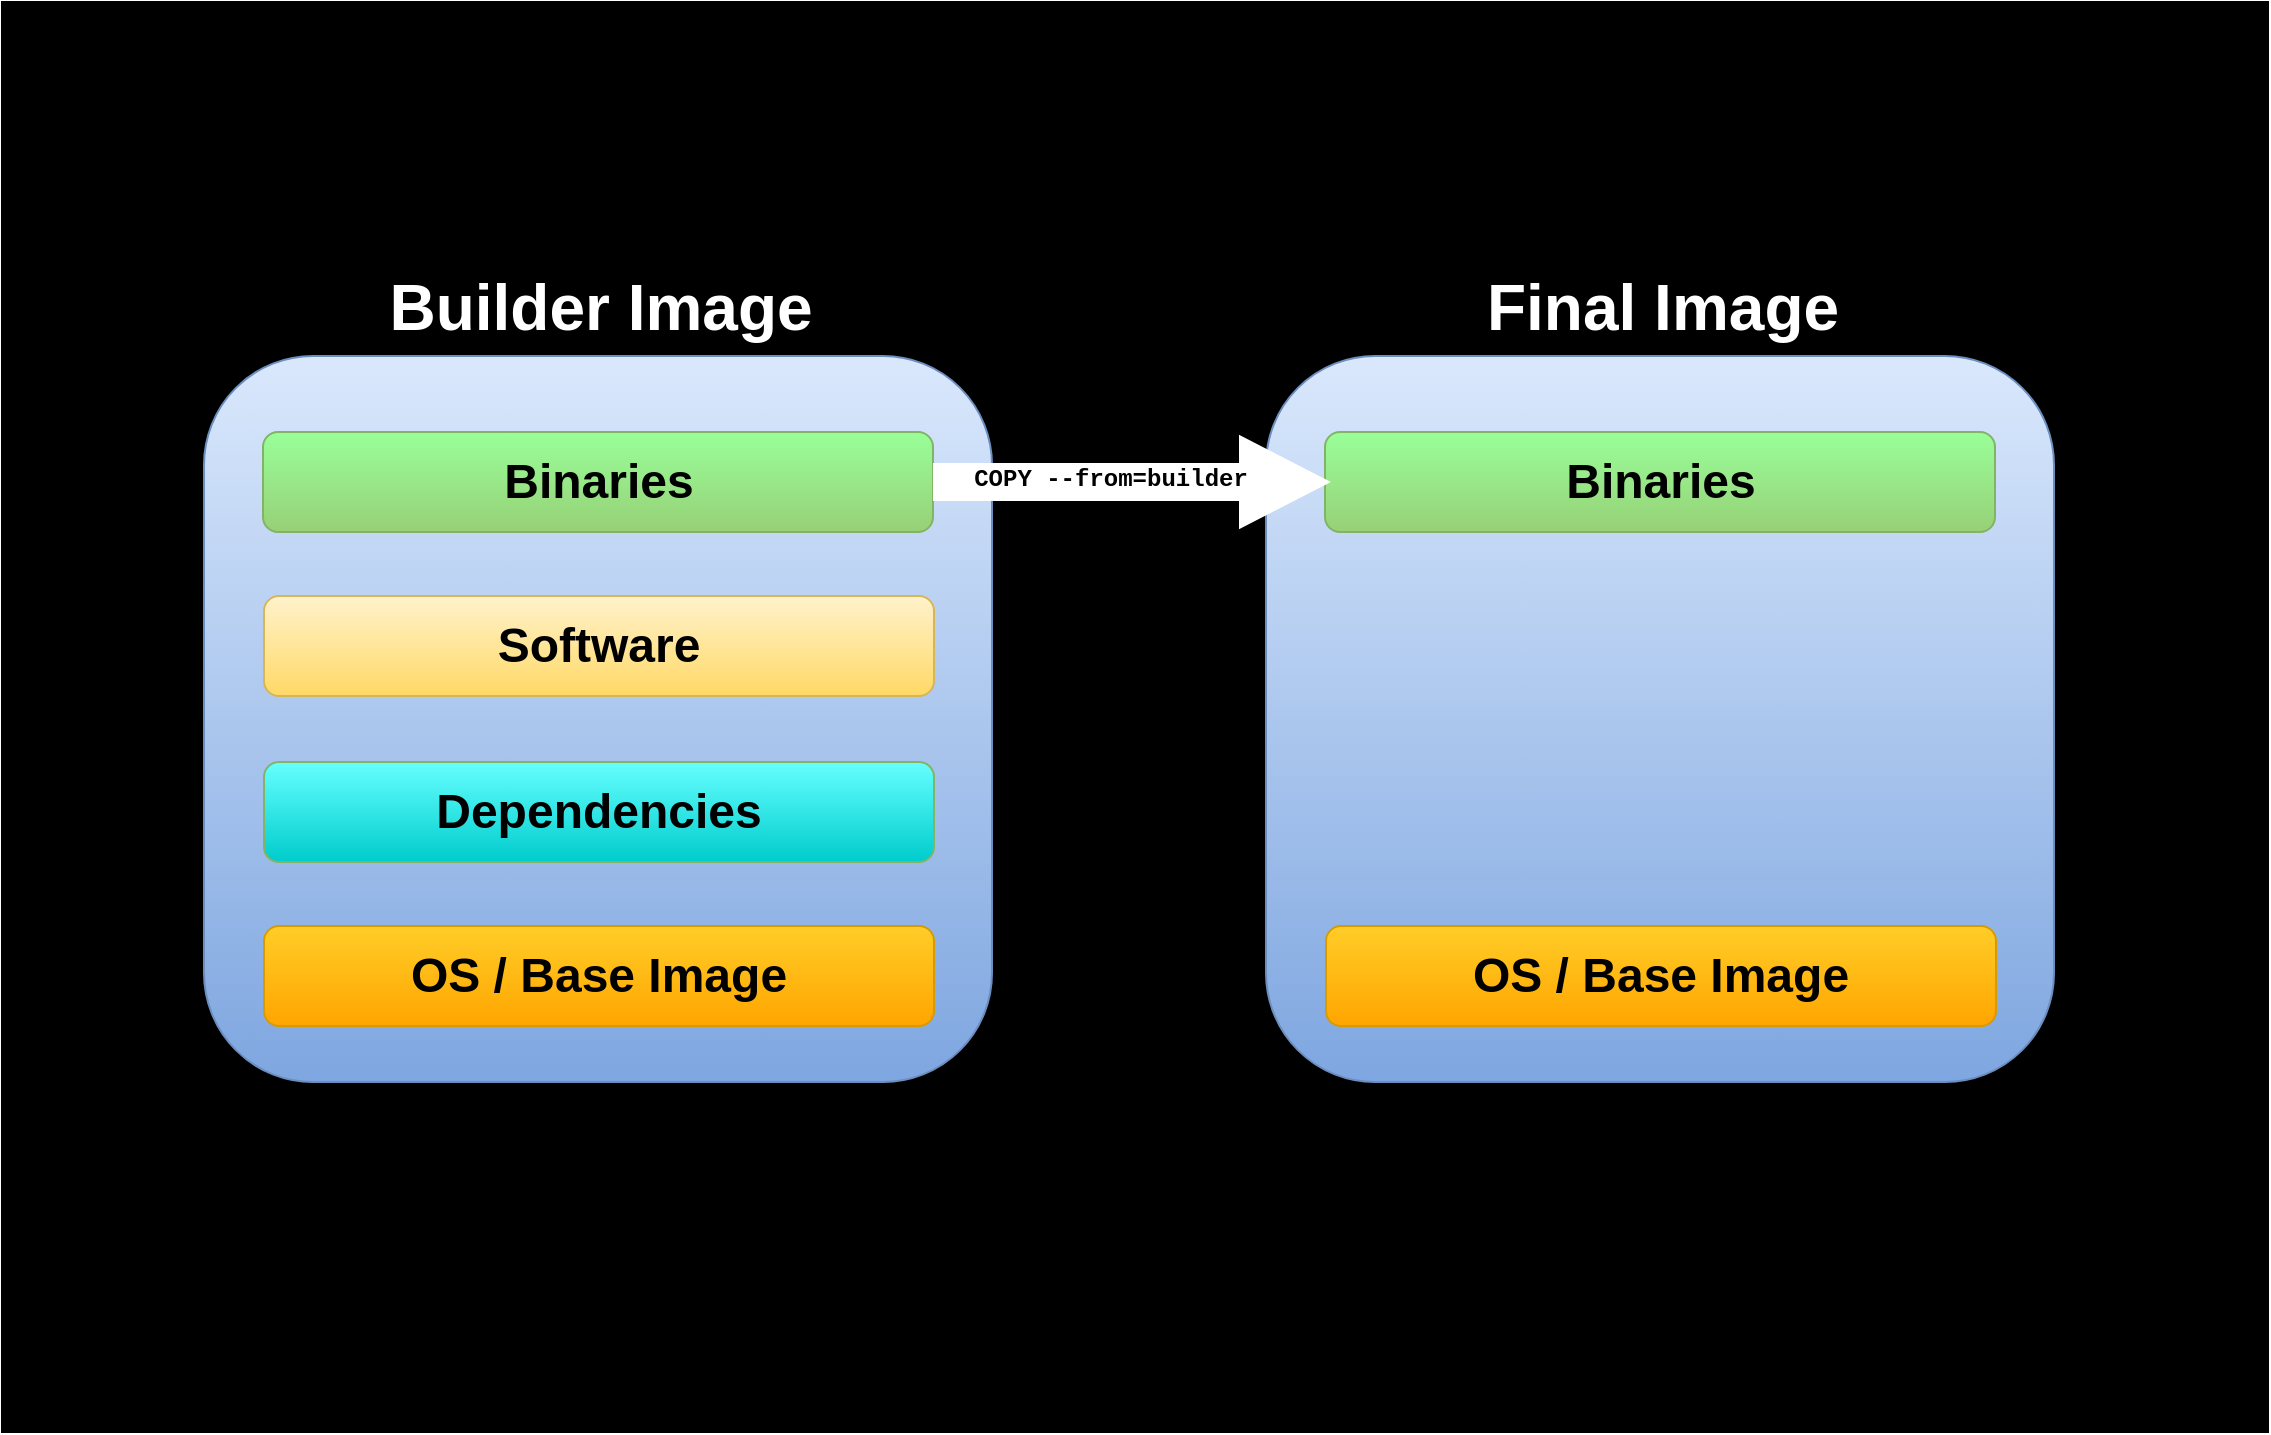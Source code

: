 <mxfile version="24.0.4" type="device">
  <diagram name="Page-1" id="ttLbb8EPUdfauJrKSJvY">
    <mxGraphModel dx="1642" dy="1328" grid="0" gridSize="10" guides="1" tooltips="1" connect="1" arrows="1" fold="1" page="0" pageScale="1" pageWidth="850" pageHeight="1100" math="0" shadow="0">
      <root>
        <mxCell id="0" />
        <mxCell id="1" parent="0" />
        <mxCell id="4fhEWYTqs3r3j7yKjbOE-15" value="" style="rounded=0;whiteSpace=wrap;html=1;fillColor=#000000;" vertex="1" parent="1">
          <mxGeometry x="-374" y="-135" width="1133" height="715" as="geometry" />
        </mxCell>
        <mxCell id="4fhEWYTqs3r3j7yKjbOE-1" value="" style="rounded=1;whiteSpace=wrap;html=1;fillColor=#dae8fc;gradientColor=#7ea6e0;strokeColor=#6c8ebf;" vertex="1" parent="1">
          <mxGeometry x="-273" y="42" width="394" height="363" as="geometry" />
        </mxCell>
        <mxCell id="4fhEWYTqs3r3j7yKjbOE-3" value="&lt;b&gt;&lt;font style=&quot;font-size: 24px;&quot;&gt;Software&lt;/font&gt;&lt;/b&gt;" style="rounded=1;whiteSpace=wrap;html=1;fillColor=#fff2cc;gradientColor=#ffd966;strokeColor=#d6b656;" vertex="1" parent="1">
          <mxGeometry x="-243" y="162" width="335" height="50" as="geometry" />
        </mxCell>
        <mxCell id="4fhEWYTqs3r3j7yKjbOE-4" value="&lt;b&gt;&lt;font style=&quot;font-size: 24px;&quot;&gt;OS / Base Image&lt;/font&gt;&lt;/b&gt;" style="rounded=1;whiteSpace=wrap;html=1;fillColor=#ffcd28;gradientColor=#ffa500;strokeColor=#d79b00;" vertex="1" parent="1">
          <mxGeometry x="-243" y="327" width="335" height="50" as="geometry" />
        </mxCell>
        <mxCell id="4fhEWYTqs3r3j7yKjbOE-5" value="&lt;b&gt;&lt;font style=&quot;font-size: 24px;&quot;&gt;Dependencies&lt;/font&gt;&lt;/b&gt;" style="rounded=1;whiteSpace=wrap;html=1;fillColor=#66FFFF;gradientColor=#00CCCC;strokeColor=#82b366;" vertex="1" parent="1">
          <mxGeometry x="-243" y="245" width="335" height="50" as="geometry" />
        </mxCell>
        <mxCell id="4fhEWYTqs3r3j7yKjbOE-6" value="&lt;b&gt;&lt;font style=&quot;font-size: 24px;&quot;&gt;Binaries&lt;/font&gt;&lt;/b&gt;" style="rounded=1;whiteSpace=wrap;html=1;fillColor=#99FF99;gradientColor=#97d077;strokeColor=#82b366;" vertex="1" parent="1">
          <mxGeometry x="-243.5" y="80" width="335" height="50" as="geometry" />
        </mxCell>
        <mxCell id="4fhEWYTqs3r3j7yKjbOE-7" value="&lt;b&gt;&lt;font color=&quot;#ffffff&quot; style=&quot;font-size: 32px;&quot;&gt;Builder Image&lt;/font&gt;&lt;/b&gt;" style="text;html=1;align=center;verticalAlign=middle;resizable=0;points=[];autosize=1;strokeColor=none;fillColor=none;fontSize=16;" vertex="1" parent="1">
          <mxGeometry x="-190.5" y="-7" width="230" height="50" as="geometry" />
        </mxCell>
        <mxCell id="4fhEWYTqs3r3j7yKjbOE-10" value="" style="rounded=1;whiteSpace=wrap;html=1;fillColor=#dae8fc;gradientColor=#7ea6e0;strokeColor=#6c8ebf;" vertex="1" parent="1">
          <mxGeometry x="258" y="42" width="394" height="363" as="geometry" />
        </mxCell>
        <mxCell id="4fhEWYTqs3r3j7yKjbOE-11" value="&lt;b&gt;&lt;font color=&quot;#ffffff&quot; style=&quot;font-size: 32px;&quot;&gt;Final Image&lt;/font&gt;&lt;/b&gt;" style="text;html=1;align=center;verticalAlign=middle;resizable=0;points=[];autosize=1;strokeColor=none;fillColor=none;fontSize=16;" vertex="1" parent="1">
          <mxGeometry x="358.5" y="-7" width="194" height="50" as="geometry" />
        </mxCell>
        <mxCell id="4fhEWYTqs3r3j7yKjbOE-12" value="&lt;b&gt;&lt;font style=&quot;font-size: 24px;&quot;&gt;OS / Base Image&lt;/font&gt;&lt;/b&gt;" style="rounded=1;whiteSpace=wrap;html=1;fillColor=#ffcd28;gradientColor=#ffa500;strokeColor=#d79b00;" vertex="1" parent="1">
          <mxGeometry x="288" y="327" width="335" height="50" as="geometry" />
        </mxCell>
        <mxCell id="4fhEWYTqs3r3j7yKjbOE-13" value="&lt;b&gt;&lt;font style=&quot;font-size: 24px;&quot;&gt;Binaries&lt;/font&gt;&lt;/b&gt;" style="rounded=1;whiteSpace=wrap;html=1;fillColor=#99FF99;gradientColor=#97d077;strokeColor=#82b366;" vertex="1" parent="1">
          <mxGeometry x="287.5" y="80" width="335" height="50" as="geometry" />
        </mxCell>
        <mxCell id="4fhEWYTqs3r3j7yKjbOE-16" value="" style="shape=flexArrow;endArrow=classic;html=1;rounded=0;fontSize=12;startSize=8;endSize=11;curved=1;entryX=0;entryY=0.5;entryDx=0;entryDy=0;strokeColor=#FFFFFF;fillColor=default;exitX=1;exitY=0.5;exitDx=0;exitDy=0;strokeWidth=5;" edge="1" parent="1" source="4fhEWYTqs3r3j7yKjbOE-6" target="4fhEWYTqs3r3j7yKjbOE-13">
          <mxGeometry width="50" height="50" relative="1" as="geometry">
            <mxPoint x="131.59" y="351.5" as="sourcePoint" />
            <mxPoint x="253.405" y="351.705" as="targetPoint" />
          </mxGeometry>
        </mxCell>
        <mxCell id="4fhEWYTqs3r3j7yKjbOE-21" value="&lt;b style=&quot;font-family: Menlo, Monaco, &amp;quot;Courier New&amp;quot;, monospace; white-space-collapse: preserve;&quot;&gt;COPY --from=builder&lt;/b&gt;" style="edgeLabel;html=1;align=center;verticalAlign=middle;resizable=0;points=[];fontSize=12;" vertex="1" connectable="0" parent="4fhEWYTqs3r3j7yKjbOE-16">
          <mxGeometry x="-0.076" y="-2" relative="1" as="geometry">
            <mxPoint x="-2" y="-4" as="offset" />
          </mxGeometry>
        </mxCell>
      </root>
    </mxGraphModel>
  </diagram>
</mxfile>
